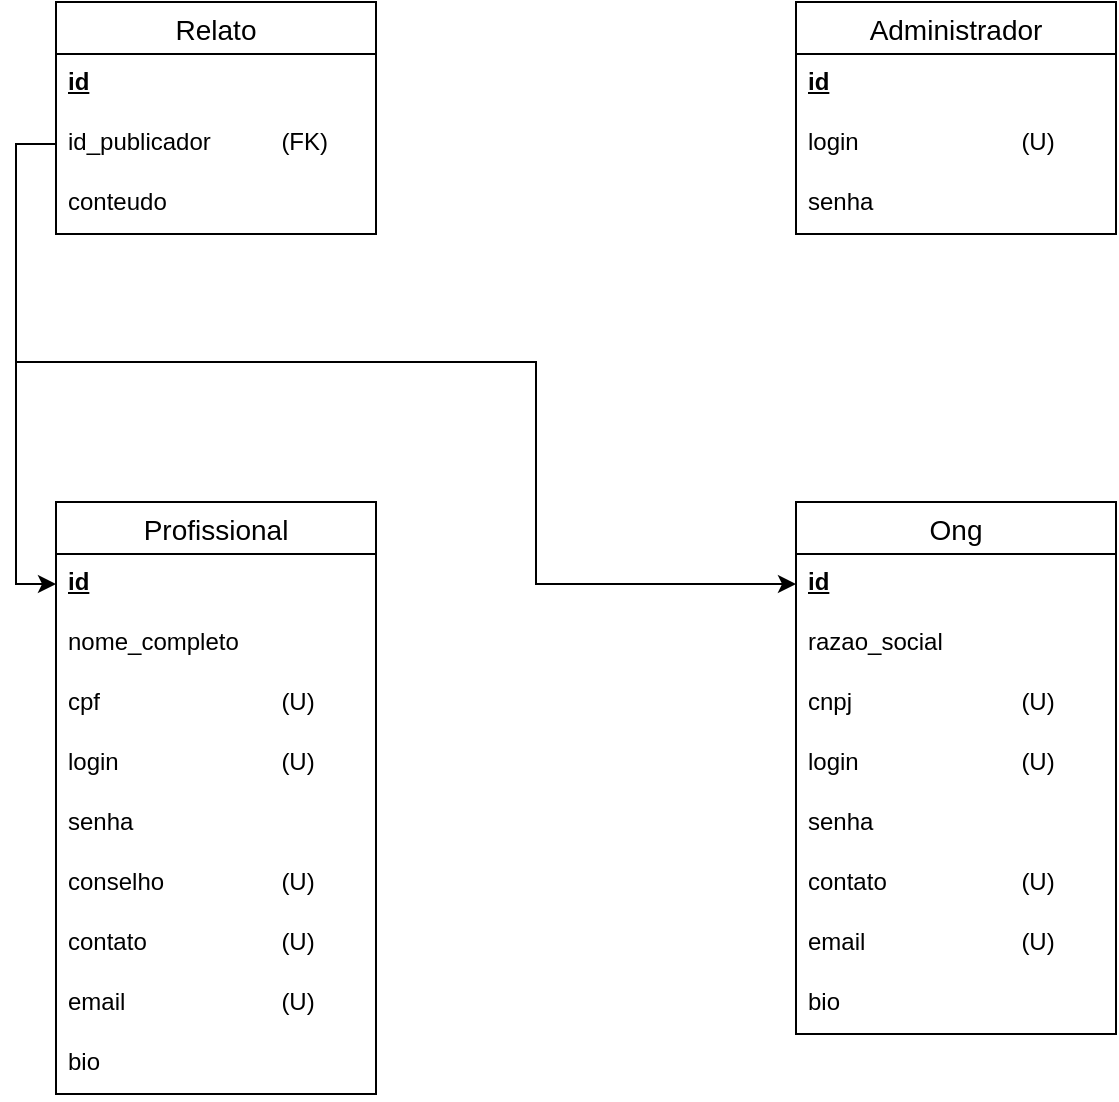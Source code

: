 <mxfile version="24.8.6">
  <diagram name="Página-1" id="sIhu913IFU7VRWuPcDJQ">
    <mxGraphModel dx="880" dy="826" grid="1" gridSize="10" guides="1" tooltips="1" connect="1" arrows="1" fold="1" page="0" pageScale="1" pageWidth="827" pageHeight="1169" math="0" shadow="0">
      <root>
        <mxCell id="0" />
        <mxCell id="1" parent="0" />
        <mxCell id="1hQ3SqNbeG4nPwdUMd2W-27" value="Profissional" style="swimlane;fontStyle=0;childLayout=stackLayout;horizontal=1;startSize=26;horizontalStack=0;resizeParent=1;resizeParentMax=0;resizeLast=0;collapsible=1;marginBottom=0;align=center;fontSize=14;" vertex="1" parent="1">
          <mxGeometry x="80" y="170" width="160" height="296" as="geometry" />
        </mxCell>
        <mxCell id="1hQ3SqNbeG4nPwdUMd2W-28" value="id&lt;span style=&quot;white-space: pre;&quot;&gt;&#x9;&lt;/span&gt;&lt;span style=&quot;white-space: pre;&quot;&gt;&#x9;&lt;/span&gt;&lt;span style=&quot;white-space: pre;&quot;&gt;&#x9;&lt;/span&gt;" style="text;strokeColor=none;fillColor=none;spacingLeft=4;spacingRight=4;overflow=hidden;rotatable=0;points=[[0,0.5],[1,0.5]];portConstraint=eastwest;fontSize=12;whiteSpace=wrap;html=1;fontStyle=5" vertex="1" parent="1hQ3SqNbeG4nPwdUMd2W-27">
          <mxGeometry y="26" width="160" height="30" as="geometry" />
        </mxCell>
        <mxCell id="1hQ3SqNbeG4nPwdUMd2W-31" value="nome_completo" style="text;strokeColor=none;fillColor=none;spacingLeft=4;spacingRight=4;overflow=hidden;rotatable=0;points=[[0,0.5],[1,0.5]];portConstraint=eastwest;fontSize=12;whiteSpace=wrap;html=1;" vertex="1" parent="1hQ3SqNbeG4nPwdUMd2W-27">
          <mxGeometry y="56" width="160" height="30" as="geometry" />
        </mxCell>
        <mxCell id="1hQ3SqNbeG4nPwdUMd2W-29" value="cpf&lt;span style=&quot;white-space: pre;&quot;&gt;&#x9;&lt;span style=&quot;white-space: pre;&quot;&gt;&#x9;&lt;span style=&quot;white-space: pre;&quot;&gt;&#x9;&lt;/span&gt;&lt;span style=&quot;white-space: pre;&quot;&gt;&#x9;&lt;/span&gt;&lt;/span&gt;(U)&lt;/span&gt;" style="text;strokeColor=none;fillColor=none;spacingLeft=4;spacingRight=4;overflow=hidden;rotatable=0;points=[[0,0.5],[1,0.5]];portConstraint=eastwest;fontSize=12;whiteSpace=wrap;html=1;" vertex="1" parent="1hQ3SqNbeG4nPwdUMd2W-27">
          <mxGeometry y="86" width="160" height="30" as="geometry" />
        </mxCell>
        <mxCell id="1hQ3SqNbeG4nPwdUMd2W-30" value="login&lt;span style=&quot;white-space: pre;&quot;&gt;&#x9;&lt;span style=&quot;white-space: pre;&quot;&gt;&#x9;&lt;/span&gt;&lt;span style=&quot;white-space: pre;&quot;&gt;&#x9;&lt;/span&gt;&lt;/span&gt;&lt;span style=&quot;white-space: pre;&quot;&gt;(U)&lt;/span&gt;" style="text;strokeColor=none;fillColor=none;spacingLeft=4;spacingRight=4;overflow=hidden;rotatable=0;points=[[0,0.5],[1,0.5]];portConstraint=eastwest;fontSize=12;whiteSpace=wrap;html=1;" vertex="1" parent="1hQ3SqNbeG4nPwdUMd2W-27">
          <mxGeometry y="116" width="160" height="30" as="geometry" />
        </mxCell>
        <mxCell id="1hQ3SqNbeG4nPwdUMd2W-40" value="senha" style="text;strokeColor=none;fillColor=none;spacingLeft=4;spacingRight=4;overflow=hidden;rotatable=0;points=[[0,0.5],[1,0.5]];portConstraint=eastwest;fontSize=12;whiteSpace=wrap;html=1;" vertex="1" parent="1hQ3SqNbeG4nPwdUMd2W-27">
          <mxGeometry y="146" width="160" height="30" as="geometry" />
        </mxCell>
        <mxCell id="1hQ3SqNbeG4nPwdUMd2W-41" value="conselho&lt;span style=&quot;white-space: pre;&quot;&gt;&#x9;&lt;/span&gt;&lt;span style=&quot;white-space: pre;&quot;&gt;&#x9;&lt;/span&gt;&lt;span style=&quot;white-space: pre;&quot;&gt;&#x9;&lt;/span&gt;&lt;span style=&quot;white-space: pre;&quot;&gt;(U)&lt;/span&gt;" style="text;strokeColor=none;fillColor=none;spacingLeft=4;spacingRight=4;overflow=hidden;rotatable=0;points=[[0,0.5],[1,0.5]];portConstraint=eastwest;fontSize=12;whiteSpace=wrap;html=1;" vertex="1" parent="1hQ3SqNbeG4nPwdUMd2W-27">
          <mxGeometry y="176" width="160" height="30" as="geometry" />
        </mxCell>
        <mxCell id="1hQ3SqNbeG4nPwdUMd2W-42" value="contato&lt;span style=&quot;white-space: pre;&quot;&gt;&#x9;&lt;/span&gt;&lt;span style=&quot;white-space: pre;&quot;&gt;&#x9;&lt;/span&gt;&lt;span style=&quot;white-space: pre;&quot;&gt;&#x9;&lt;/span&gt;&lt;span style=&quot;white-space: pre;&quot;&gt;(U)&lt;/span&gt;" style="text;strokeColor=none;fillColor=none;spacingLeft=4;spacingRight=4;overflow=hidden;rotatable=0;points=[[0,0.5],[1,0.5]];portConstraint=eastwest;fontSize=12;whiteSpace=wrap;html=1;" vertex="1" parent="1hQ3SqNbeG4nPwdUMd2W-27">
          <mxGeometry y="206" width="160" height="30" as="geometry" />
        </mxCell>
        <mxCell id="1hQ3SqNbeG4nPwdUMd2W-43" value="email&lt;span style=&quot;white-space: pre;&quot;&gt;&#x9;&lt;/span&gt;&lt;span style=&quot;white-space: pre;&quot;&gt;&#x9;&lt;/span&gt;&lt;span style=&quot;white-space: pre;&quot;&gt;&#x9;&lt;/span&gt;&lt;span style=&quot;white-space: pre;&quot;&gt;(U)&lt;/span&gt;" style="text;strokeColor=none;fillColor=none;spacingLeft=4;spacingRight=4;overflow=hidden;rotatable=0;points=[[0,0.5],[1,0.5]];portConstraint=eastwest;fontSize=12;whiteSpace=wrap;html=1;" vertex="1" parent="1hQ3SqNbeG4nPwdUMd2W-27">
          <mxGeometry y="236" width="160" height="30" as="geometry" />
        </mxCell>
        <mxCell id="1hQ3SqNbeG4nPwdUMd2W-44" value="bio" style="text;strokeColor=none;fillColor=none;spacingLeft=4;spacingRight=4;overflow=hidden;rotatable=0;points=[[0,0.5],[1,0.5]];portConstraint=eastwest;fontSize=12;whiteSpace=wrap;html=1;" vertex="1" parent="1hQ3SqNbeG4nPwdUMd2W-27">
          <mxGeometry y="266" width="160" height="30" as="geometry" />
        </mxCell>
        <mxCell id="1hQ3SqNbeG4nPwdUMd2W-45" value="Ong" style="swimlane;fontStyle=0;childLayout=stackLayout;horizontal=1;startSize=26;horizontalStack=0;resizeParent=1;resizeParentMax=0;resizeLast=0;collapsible=1;marginBottom=0;align=center;fontSize=14;" vertex="1" parent="1">
          <mxGeometry x="450" y="170" width="160" height="266" as="geometry" />
        </mxCell>
        <mxCell id="1hQ3SqNbeG4nPwdUMd2W-46" value="id&lt;span style=&quot;white-space: pre;&quot;&gt;&#x9;&lt;/span&gt;&lt;span style=&quot;white-space: pre;&quot;&gt;&#x9;&lt;/span&gt;&lt;span style=&quot;white-space: pre;&quot;&gt;&#x9;&lt;/span&gt;" style="text;strokeColor=none;fillColor=none;spacingLeft=4;spacingRight=4;overflow=hidden;rotatable=0;points=[[0,0.5],[1,0.5]];portConstraint=eastwest;fontSize=12;whiteSpace=wrap;html=1;fontStyle=5" vertex="1" parent="1hQ3SqNbeG4nPwdUMd2W-45">
          <mxGeometry y="26" width="160" height="30" as="geometry" />
        </mxCell>
        <mxCell id="1hQ3SqNbeG4nPwdUMd2W-47" value="razao_social" style="text;strokeColor=none;fillColor=none;spacingLeft=4;spacingRight=4;overflow=hidden;rotatable=0;points=[[0,0.5],[1,0.5]];portConstraint=eastwest;fontSize=12;whiteSpace=wrap;html=1;" vertex="1" parent="1hQ3SqNbeG4nPwdUMd2W-45">
          <mxGeometry y="56" width="160" height="30" as="geometry" />
        </mxCell>
        <mxCell id="1hQ3SqNbeG4nPwdUMd2W-48" value="cnpj&lt;span style=&quot;white-space: pre;&quot;&gt;&#x9;&lt;span style=&quot;white-space: pre;&quot;&gt;&#x9;&lt;span style=&quot;white-space: pre;&quot;&gt;&#x9;&lt;/span&gt;&lt;span style=&quot;white-space: pre;&quot;&gt;&#x9;&lt;/span&gt;&lt;/span&gt;(U)&lt;/span&gt;" style="text;strokeColor=none;fillColor=none;spacingLeft=4;spacingRight=4;overflow=hidden;rotatable=0;points=[[0,0.5],[1,0.5]];portConstraint=eastwest;fontSize=12;whiteSpace=wrap;html=1;" vertex="1" parent="1hQ3SqNbeG4nPwdUMd2W-45">
          <mxGeometry y="86" width="160" height="30" as="geometry" />
        </mxCell>
        <mxCell id="1hQ3SqNbeG4nPwdUMd2W-49" value="login&lt;span style=&quot;white-space: pre;&quot;&gt;&#x9;&lt;span style=&quot;white-space: pre;&quot;&gt;&#x9;&lt;/span&gt;&lt;span style=&quot;white-space: pre;&quot;&gt;&#x9;&lt;/span&gt;&lt;/span&gt;&lt;span style=&quot;white-space: pre;&quot;&gt;(U)&lt;/span&gt;" style="text;strokeColor=none;fillColor=none;spacingLeft=4;spacingRight=4;overflow=hidden;rotatable=0;points=[[0,0.5],[1,0.5]];portConstraint=eastwest;fontSize=12;whiteSpace=wrap;html=1;" vertex="1" parent="1hQ3SqNbeG4nPwdUMd2W-45">
          <mxGeometry y="116" width="160" height="30" as="geometry" />
        </mxCell>
        <mxCell id="1hQ3SqNbeG4nPwdUMd2W-50" value="senha" style="text;strokeColor=none;fillColor=none;spacingLeft=4;spacingRight=4;overflow=hidden;rotatable=0;points=[[0,0.5],[1,0.5]];portConstraint=eastwest;fontSize=12;whiteSpace=wrap;html=1;" vertex="1" parent="1hQ3SqNbeG4nPwdUMd2W-45">
          <mxGeometry y="146" width="160" height="30" as="geometry" />
        </mxCell>
        <mxCell id="1hQ3SqNbeG4nPwdUMd2W-52" value="contato&lt;span style=&quot;white-space: pre;&quot;&gt;&#x9;&lt;/span&gt;&lt;span style=&quot;white-space: pre;&quot;&gt;&#x9;&lt;/span&gt;&lt;span style=&quot;white-space: pre;&quot;&gt;&#x9;&lt;/span&gt;&lt;span style=&quot;white-space: pre;&quot;&gt;(U)&lt;/span&gt;" style="text;strokeColor=none;fillColor=none;spacingLeft=4;spacingRight=4;overflow=hidden;rotatable=0;points=[[0,0.5],[1,0.5]];portConstraint=eastwest;fontSize=12;whiteSpace=wrap;html=1;" vertex="1" parent="1hQ3SqNbeG4nPwdUMd2W-45">
          <mxGeometry y="176" width="160" height="30" as="geometry" />
        </mxCell>
        <mxCell id="1hQ3SqNbeG4nPwdUMd2W-53" value="email&lt;span style=&quot;white-space: pre;&quot;&gt;&#x9;&lt;/span&gt;&lt;span style=&quot;white-space: pre;&quot;&gt;&#x9;&lt;/span&gt;&lt;span style=&quot;white-space: pre;&quot;&gt;&#x9;&lt;/span&gt;&lt;span style=&quot;white-space: pre;&quot;&gt;(U)&lt;/span&gt;" style="text;strokeColor=none;fillColor=none;spacingLeft=4;spacingRight=4;overflow=hidden;rotatable=0;points=[[0,0.5],[1,0.5]];portConstraint=eastwest;fontSize=12;whiteSpace=wrap;html=1;" vertex="1" parent="1hQ3SqNbeG4nPwdUMd2W-45">
          <mxGeometry y="206" width="160" height="30" as="geometry" />
        </mxCell>
        <mxCell id="1hQ3SqNbeG4nPwdUMd2W-54" value="bio" style="text;strokeColor=none;fillColor=none;spacingLeft=4;spacingRight=4;overflow=hidden;rotatable=0;points=[[0,0.5],[1,0.5]];portConstraint=eastwest;fontSize=12;whiteSpace=wrap;html=1;" vertex="1" parent="1hQ3SqNbeG4nPwdUMd2W-45">
          <mxGeometry y="236" width="160" height="30" as="geometry" />
        </mxCell>
        <mxCell id="1hQ3SqNbeG4nPwdUMd2W-59" value="Relato" style="swimlane;fontStyle=0;childLayout=stackLayout;horizontal=1;startSize=26;horizontalStack=0;resizeParent=1;resizeParentMax=0;resizeLast=0;collapsible=1;marginBottom=0;align=center;fontSize=14;" vertex="1" parent="1">
          <mxGeometry x="80" y="-80" width="160" height="116" as="geometry" />
        </mxCell>
        <mxCell id="1hQ3SqNbeG4nPwdUMd2W-60" value="id&lt;span style=&quot;white-space: pre;&quot;&gt;&#x9;&lt;/span&gt;&lt;span style=&quot;white-space: pre;&quot;&gt;&#x9;&lt;/span&gt;&lt;span style=&quot;white-space: pre;&quot;&gt;&#x9;&lt;/span&gt;" style="text;strokeColor=none;fillColor=none;spacingLeft=4;spacingRight=4;overflow=hidden;rotatable=0;points=[[0,0.5],[1,0.5]];portConstraint=eastwest;fontSize=12;whiteSpace=wrap;html=1;fontStyle=5" vertex="1" parent="1hQ3SqNbeG4nPwdUMd2W-59">
          <mxGeometry y="26" width="160" height="30" as="geometry" />
        </mxCell>
        <mxCell id="1hQ3SqNbeG4nPwdUMd2W-61" value="id_publicador&lt;span style=&quot;white-space: pre;&quot;&gt;&#x9;&lt;/span&gt;&lt;span style=&quot;white-space: pre;&quot;&gt;&#x9;&lt;/span&gt;(FK)" style="text;strokeColor=none;fillColor=none;spacingLeft=4;spacingRight=4;overflow=hidden;rotatable=0;points=[[0,0.5],[1,0.5]];portConstraint=eastwest;fontSize=12;whiteSpace=wrap;html=1;" vertex="1" parent="1hQ3SqNbeG4nPwdUMd2W-59">
          <mxGeometry y="56" width="160" height="30" as="geometry" />
        </mxCell>
        <mxCell id="1hQ3SqNbeG4nPwdUMd2W-62" value="conteudo" style="text;strokeColor=none;fillColor=none;spacingLeft=4;spacingRight=4;overflow=hidden;rotatable=0;points=[[0,0.5],[1,0.5]];portConstraint=eastwest;fontSize=12;whiteSpace=wrap;html=1;" vertex="1" parent="1hQ3SqNbeG4nPwdUMd2W-59">
          <mxGeometry y="86" width="160" height="30" as="geometry" />
        </mxCell>
        <mxCell id="1hQ3SqNbeG4nPwdUMd2W-68" style="edgeStyle=orthogonalEdgeStyle;rounded=0;orthogonalLoop=1;jettySize=auto;html=1;exitX=0;exitY=0.5;exitDx=0;exitDy=0;entryX=0;entryY=0.5;entryDx=0;entryDy=0;" edge="1" parent="1" source="1hQ3SqNbeG4nPwdUMd2W-61" target="1hQ3SqNbeG4nPwdUMd2W-28">
          <mxGeometry relative="1" as="geometry">
            <Array as="points">
              <mxPoint x="60" y="-9" />
              <mxPoint x="60" y="211" />
            </Array>
          </mxGeometry>
        </mxCell>
        <mxCell id="1hQ3SqNbeG4nPwdUMd2W-69" style="edgeStyle=orthogonalEdgeStyle;rounded=0;orthogonalLoop=1;jettySize=auto;html=1;exitX=0;exitY=0.5;exitDx=0;exitDy=0;entryX=0;entryY=0.5;entryDx=0;entryDy=0;" edge="1" parent="1" source="1hQ3SqNbeG4nPwdUMd2W-61" target="1hQ3SqNbeG4nPwdUMd2W-46">
          <mxGeometry relative="1" as="geometry">
            <Array as="points">
              <mxPoint x="60" y="-9" />
              <mxPoint x="60" y="100" />
              <mxPoint x="320" y="100" />
              <mxPoint x="320" y="211" />
            </Array>
          </mxGeometry>
        </mxCell>
        <mxCell id="1hQ3SqNbeG4nPwdUMd2W-70" value="Administrador" style="swimlane;fontStyle=0;childLayout=stackLayout;horizontal=1;startSize=26;horizontalStack=0;resizeParent=1;resizeParentMax=0;resizeLast=0;collapsible=1;marginBottom=0;align=center;fontSize=14;" vertex="1" parent="1">
          <mxGeometry x="450" y="-80" width="160" height="116" as="geometry" />
        </mxCell>
        <mxCell id="1hQ3SqNbeG4nPwdUMd2W-71" value="id&lt;span style=&quot;white-space: pre;&quot;&gt;&#x9;&lt;/span&gt;&lt;span style=&quot;white-space: pre;&quot;&gt;&#x9;&lt;/span&gt;&lt;span style=&quot;white-space: pre;&quot;&gt;&#x9;&lt;/span&gt;" style="text;strokeColor=none;fillColor=none;spacingLeft=4;spacingRight=4;overflow=hidden;rotatable=0;points=[[0,0.5],[1,0.5]];portConstraint=eastwest;fontSize=12;whiteSpace=wrap;html=1;fontStyle=5" vertex="1" parent="1hQ3SqNbeG4nPwdUMd2W-70">
          <mxGeometry y="26" width="160" height="30" as="geometry" />
        </mxCell>
        <mxCell id="1hQ3SqNbeG4nPwdUMd2W-74" value="login&lt;span style=&quot;white-space: pre;&quot;&gt;&#x9;&lt;span style=&quot;white-space: pre;&quot;&gt;&#x9;&lt;/span&gt;&lt;span style=&quot;white-space: pre;&quot;&gt;&#x9;&lt;/span&gt;&lt;/span&gt;&lt;span style=&quot;white-space: pre;&quot;&gt;(U)&lt;/span&gt;" style="text;strokeColor=none;fillColor=none;spacingLeft=4;spacingRight=4;overflow=hidden;rotatable=0;points=[[0,0.5],[1,0.5]];portConstraint=eastwest;fontSize=12;whiteSpace=wrap;html=1;" vertex="1" parent="1hQ3SqNbeG4nPwdUMd2W-70">
          <mxGeometry y="56" width="160" height="30" as="geometry" />
        </mxCell>
        <mxCell id="1hQ3SqNbeG4nPwdUMd2W-72" value="senha" style="text;strokeColor=none;fillColor=none;spacingLeft=4;spacingRight=4;overflow=hidden;rotatable=0;points=[[0,0.5],[1,0.5]];portConstraint=eastwest;fontSize=12;whiteSpace=wrap;html=1;" vertex="1" parent="1hQ3SqNbeG4nPwdUMd2W-70">
          <mxGeometry y="86" width="160" height="30" as="geometry" />
        </mxCell>
      </root>
    </mxGraphModel>
  </diagram>
</mxfile>
